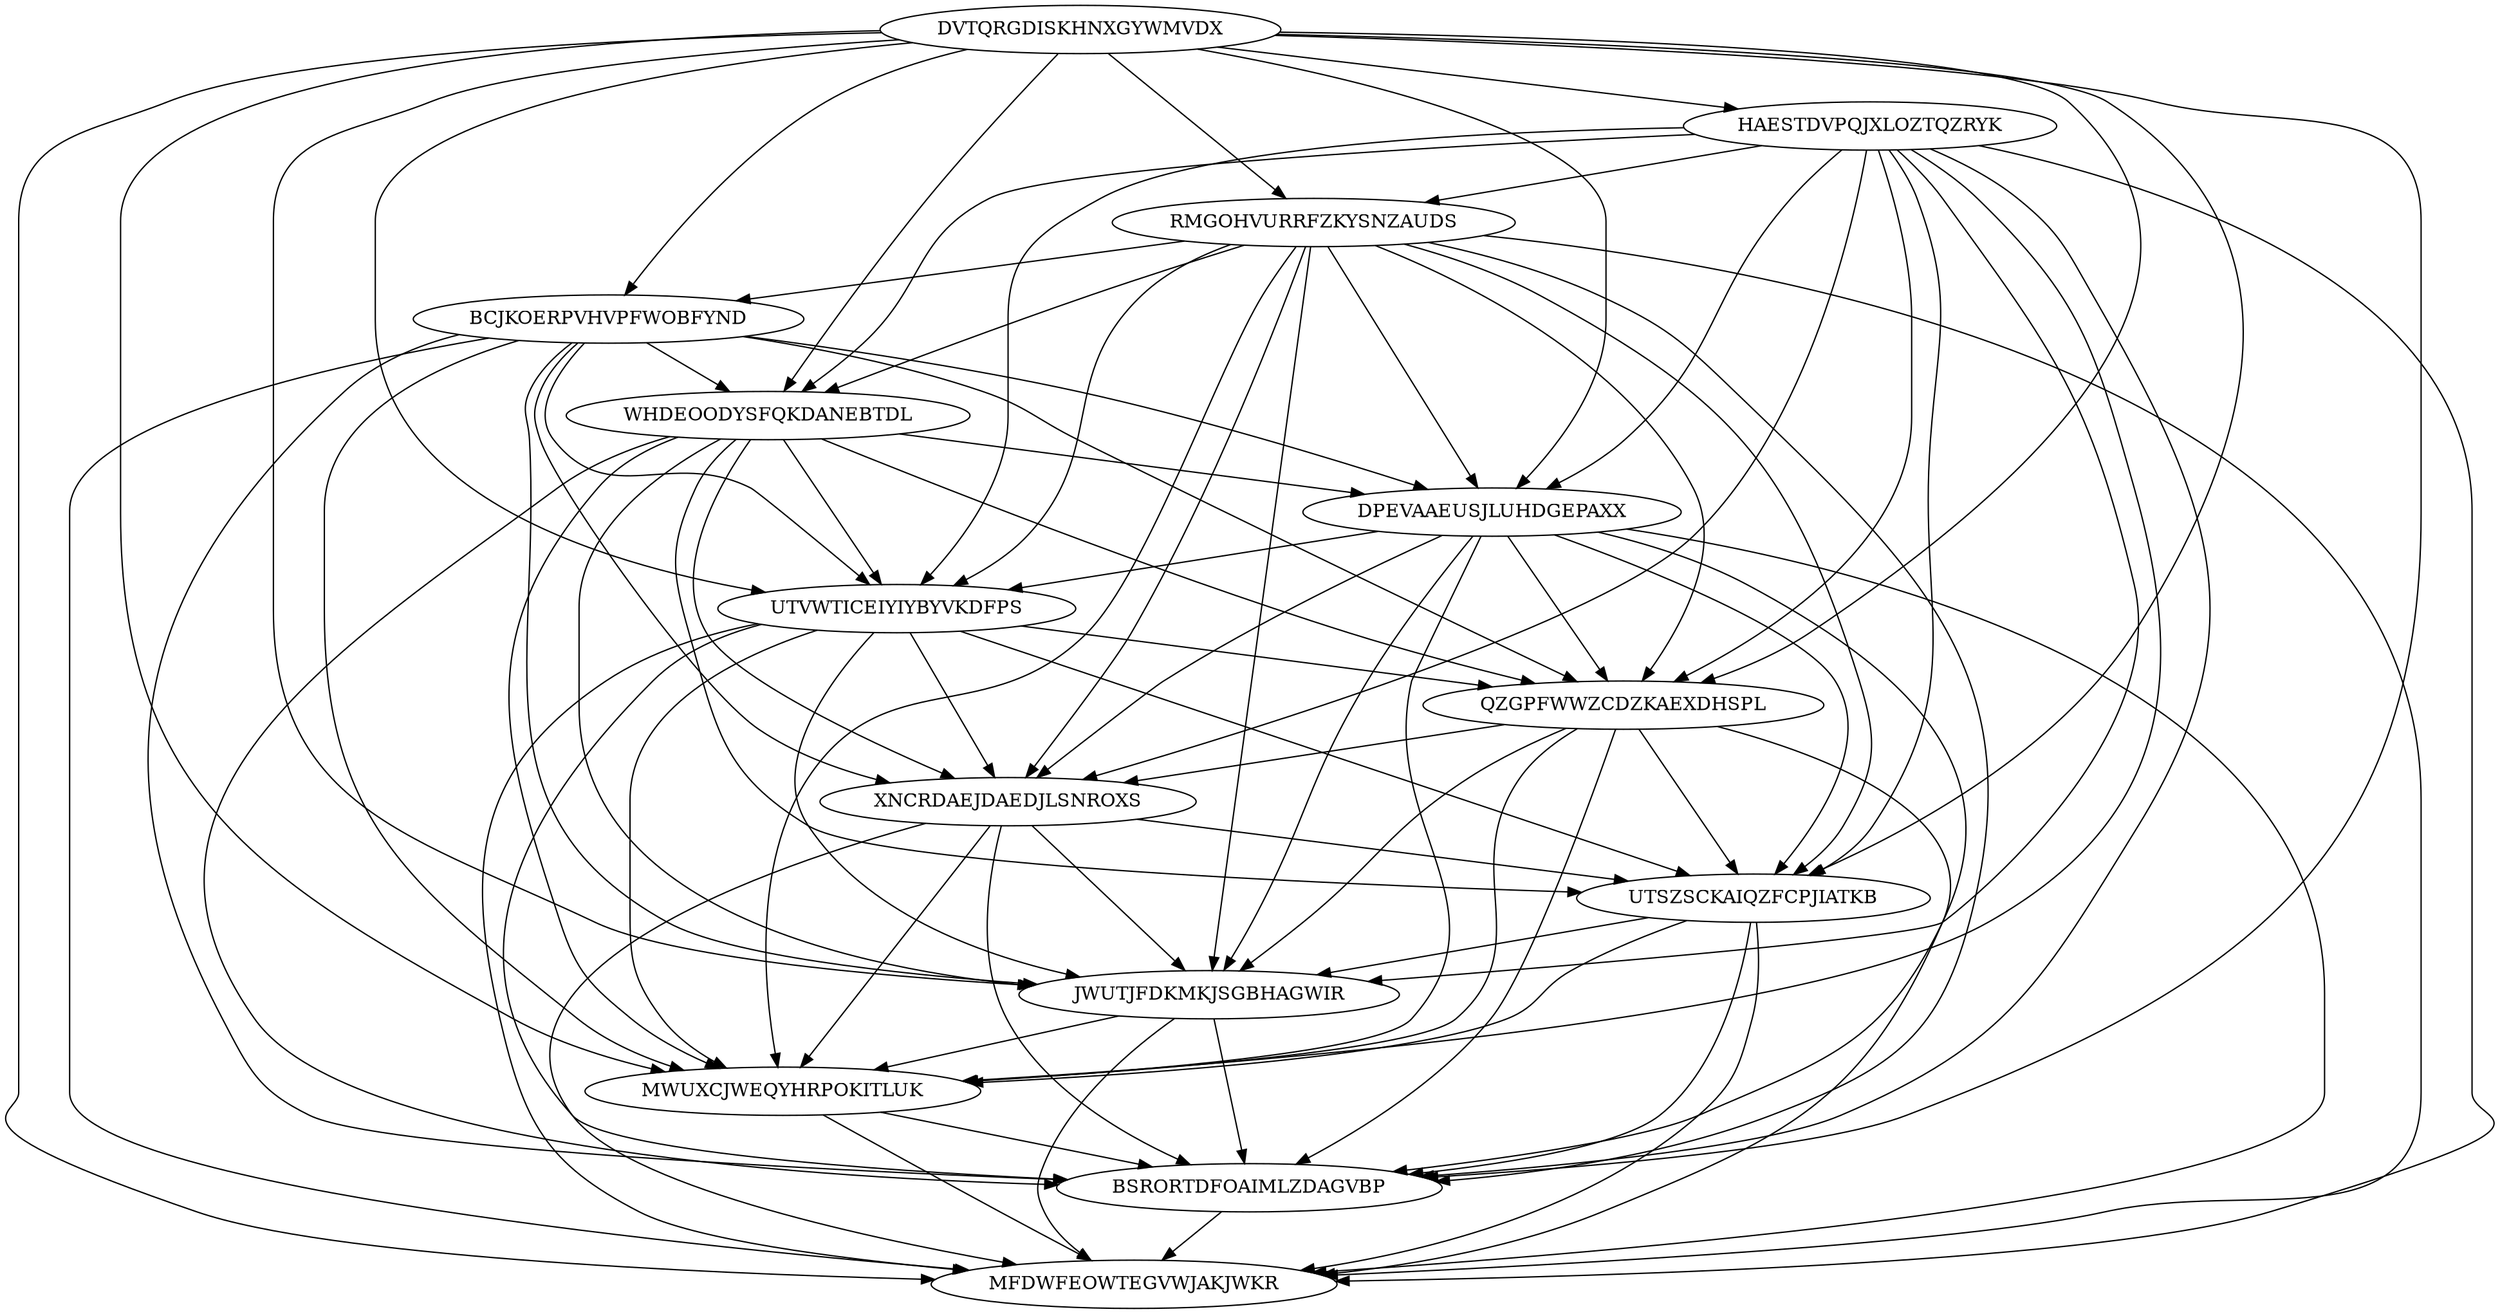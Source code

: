 digraph N14M87 {
	DVTQRGDISKHNXGYWMVDX	[Weight=11];
	HAESTDVPQJXLOZTQZRYK	[Weight=10];
	RMGOHVURRFZKYSNZAUDS	[Weight=14];
	BCJKOERPVHVPFWOBFYND	[Weight=19];
	WHDEOODYSFQKDANEBTDL	[Weight=16];
	DPEVAAEUSJLUHDGEPAXX	[Weight=14];
	UTVWTICEIYIYBYVKDFPS	[Weight=20];
	QZGPFWWZCDZKAEXDHSPL	[Weight=13];
	XNCRDAEJDAEDJLSNROXS	[Weight=20];
	UTSZSCKAIQZFCPJIATKB	[Weight=13];
	JWUTJFDKMKJSGBHAGWIR	[Weight=16];
	MWUXCJWEQYHRPOKITLUK	[Weight=15];
	BSRORTDFOAIMLZDAGVBP	[Weight=11];
	MFDWFEOWTEGVWJAKJWKR	[Weight=12];
	DVTQRGDISKHNXGYWMVDX -> DPEVAAEUSJLUHDGEPAXX [Weight=19];
	XNCRDAEJDAEDJLSNROXS -> BSRORTDFOAIMLZDAGVBP [Weight=17];
	BCJKOERPVHVPFWOBFYND -> JWUTJFDKMKJSGBHAGWIR [Weight=14];
	HAESTDVPQJXLOZTQZRYK -> UTVWTICEIYIYBYVKDFPS [Weight=20];
	DVTQRGDISKHNXGYWMVDX -> QZGPFWWZCDZKAEXDHSPL [Weight=11];
	BCJKOERPVHVPFWOBFYND -> QZGPFWWZCDZKAEXDHSPL [Weight=10];
	DVTQRGDISKHNXGYWMVDX -> MFDWFEOWTEGVWJAKJWKR [Weight=15];
	DPEVAAEUSJLUHDGEPAXX -> BSRORTDFOAIMLZDAGVBP [Weight=17];
	MWUXCJWEQYHRPOKITLUK -> MFDWFEOWTEGVWJAKJWKR [Weight=20];
	BCJKOERPVHVPFWOBFYND -> DPEVAAEUSJLUHDGEPAXX [Weight=20];
	UTVWTICEIYIYBYVKDFPS -> BSRORTDFOAIMLZDAGVBP [Weight=12];
	JWUTJFDKMKJSGBHAGWIR -> MFDWFEOWTEGVWJAKJWKR [Weight=17];
	DVTQRGDISKHNXGYWMVDX -> WHDEOODYSFQKDANEBTDL [Weight=19];
	RMGOHVURRFZKYSNZAUDS -> BSRORTDFOAIMLZDAGVBP [Weight=18];
	DVTQRGDISKHNXGYWMVDX -> RMGOHVURRFZKYSNZAUDS [Weight=11];
	BSRORTDFOAIMLZDAGVBP -> MFDWFEOWTEGVWJAKJWKR [Weight=14];
	HAESTDVPQJXLOZTQZRYK -> UTSZSCKAIQZFCPJIATKB [Weight=16];
	RMGOHVURRFZKYSNZAUDS -> MWUXCJWEQYHRPOKITLUK [Weight=12];
	UTVWTICEIYIYBYVKDFPS -> XNCRDAEJDAEDJLSNROXS [Weight=16];
	RMGOHVURRFZKYSNZAUDS -> DPEVAAEUSJLUHDGEPAXX [Weight=11];
	XNCRDAEJDAEDJLSNROXS -> UTSZSCKAIQZFCPJIATKB [Weight=18];
	DVTQRGDISKHNXGYWMVDX -> MWUXCJWEQYHRPOKITLUK [Weight=18];
	WHDEOODYSFQKDANEBTDL -> MWUXCJWEQYHRPOKITLUK [Weight=15];
	RMGOHVURRFZKYSNZAUDS -> XNCRDAEJDAEDJLSNROXS [Weight=16];
	HAESTDVPQJXLOZTQZRYK -> RMGOHVURRFZKYSNZAUDS [Weight=15];
	BCJKOERPVHVPFWOBFYND -> BSRORTDFOAIMLZDAGVBP [Weight=18];
	DPEVAAEUSJLUHDGEPAXX -> JWUTJFDKMKJSGBHAGWIR [Weight=10];
	QZGPFWWZCDZKAEXDHSPL -> BSRORTDFOAIMLZDAGVBP [Weight=13];
	BCJKOERPVHVPFWOBFYND -> UTVWTICEIYIYBYVKDFPS [Weight=11];
	MWUXCJWEQYHRPOKITLUK -> BSRORTDFOAIMLZDAGVBP [Weight=16];
	DPEVAAEUSJLUHDGEPAXX -> UTVWTICEIYIYBYVKDFPS [Weight=16];
	XNCRDAEJDAEDJLSNROXS -> MFDWFEOWTEGVWJAKJWKR [Weight=15];
	DVTQRGDISKHNXGYWMVDX -> UTSZSCKAIQZFCPJIATKB [Weight=11];
	UTVWTICEIYIYBYVKDFPS -> MFDWFEOWTEGVWJAKJWKR [Weight=15];
	WHDEOODYSFQKDANEBTDL -> BSRORTDFOAIMLZDAGVBP [Weight=16];
	UTVWTICEIYIYBYVKDFPS -> QZGPFWWZCDZKAEXDHSPL [Weight=18];
	BCJKOERPVHVPFWOBFYND -> WHDEOODYSFQKDANEBTDL [Weight=11];
	UTSZSCKAIQZFCPJIATKB -> JWUTJFDKMKJSGBHAGWIR [Weight=11];
	DPEVAAEUSJLUHDGEPAXX -> MFDWFEOWTEGVWJAKJWKR [Weight=16];
	DPEVAAEUSJLUHDGEPAXX -> MWUXCJWEQYHRPOKITLUK [Weight=20];
	DVTQRGDISKHNXGYWMVDX -> UTVWTICEIYIYBYVKDFPS [Weight=19];
	RMGOHVURRFZKYSNZAUDS -> UTVWTICEIYIYBYVKDFPS [Weight=20];
	WHDEOODYSFQKDANEBTDL -> JWUTJFDKMKJSGBHAGWIR [Weight=18];
	DPEVAAEUSJLUHDGEPAXX -> XNCRDAEJDAEDJLSNROXS [Weight=16];
	UTSZSCKAIQZFCPJIATKB -> BSRORTDFOAIMLZDAGVBP [Weight=14];
	UTSZSCKAIQZFCPJIATKB -> MWUXCJWEQYHRPOKITLUK [Weight=12];
	HAESTDVPQJXLOZTQZRYK -> QZGPFWWZCDZKAEXDHSPL [Weight=18];
	BCJKOERPVHVPFWOBFYND -> XNCRDAEJDAEDJLSNROXS [Weight=20];
	WHDEOODYSFQKDANEBTDL -> UTVWTICEIYIYBYVKDFPS [Weight=16];
	QZGPFWWZCDZKAEXDHSPL -> MWUXCJWEQYHRPOKITLUK [Weight=14];
	DVTQRGDISKHNXGYWMVDX -> BCJKOERPVHVPFWOBFYND [Weight=14];
	HAESTDVPQJXLOZTQZRYK -> DPEVAAEUSJLUHDGEPAXX [Weight=12];
	RMGOHVURRFZKYSNZAUDS -> WHDEOODYSFQKDANEBTDL [Weight=20];
	BCJKOERPVHVPFWOBFYND -> MFDWFEOWTEGVWJAKJWKR [Weight=18];
	WHDEOODYSFQKDANEBTDL -> XNCRDAEJDAEDJLSNROXS [Weight=15];
	JWUTJFDKMKJSGBHAGWIR -> MWUXCJWEQYHRPOKITLUK [Weight=10];
	UTSZSCKAIQZFCPJIATKB -> MFDWFEOWTEGVWJAKJWKR [Weight=11];
	QZGPFWWZCDZKAEXDHSPL -> JWUTJFDKMKJSGBHAGWIR [Weight=11];
	RMGOHVURRFZKYSNZAUDS -> MFDWFEOWTEGVWJAKJWKR [Weight=13];
	WHDEOODYSFQKDANEBTDL -> DPEVAAEUSJLUHDGEPAXX [Weight=12];
	JWUTJFDKMKJSGBHAGWIR -> BSRORTDFOAIMLZDAGVBP [Weight=18];
	HAESTDVPQJXLOZTQZRYK -> XNCRDAEJDAEDJLSNROXS [Weight=10];
	HAESTDVPQJXLOZTQZRYK -> WHDEOODYSFQKDANEBTDL [Weight=18];
	BCJKOERPVHVPFWOBFYND -> MWUXCJWEQYHRPOKITLUK [Weight=19];
	QZGPFWWZCDZKAEXDHSPL -> UTSZSCKAIQZFCPJIATKB [Weight=15];
	DPEVAAEUSJLUHDGEPAXX -> QZGPFWWZCDZKAEXDHSPL [Weight=16];
	RMGOHVURRFZKYSNZAUDS -> JWUTJFDKMKJSGBHAGWIR [Weight=11];
	DVTQRGDISKHNXGYWMVDX -> JWUTJFDKMKJSGBHAGWIR [Weight=18];
	DPEVAAEUSJLUHDGEPAXX -> UTSZSCKAIQZFCPJIATKB [Weight=12];
	RMGOHVURRFZKYSNZAUDS -> QZGPFWWZCDZKAEXDHSPL [Weight=10];
	UTVWTICEIYIYBYVKDFPS -> MWUXCJWEQYHRPOKITLUK [Weight=18];
	DVTQRGDISKHNXGYWMVDX -> BSRORTDFOAIMLZDAGVBP [Weight=14];
	QZGPFWWZCDZKAEXDHSPL -> MFDWFEOWTEGVWJAKJWKR [Weight=19];
	UTVWTICEIYIYBYVKDFPS -> UTSZSCKAIQZFCPJIATKB [Weight=15];
	HAESTDVPQJXLOZTQZRYK -> MWUXCJWEQYHRPOKITLUK [Weight=14];
	RMGOHVURRFZKYSNZAUDS -> BCJKOERPVHVPFWOBFYND [Weight=19];
	QZGPFWWZCDZKAEXDHSPL -> XNCRDAEJDAEDJLSNROXS [Weight=12];
	XNCRDAEJDAEDJLSNROXS -> MWUXCJWEQYHRPOKITLUK [Weight=14];
	HAESTDVPQJXLOZTQZRYK -> JWUTJFDKMKJSGBHAGWIR [Weight=13];
	DVTQRGDISKHNXGYWMVDX -> HAESTDVPQJXLOZTQZRYK [Weight=19];
	WHDEOODYSFQKDANEBTDL -> UTSZSCKAIQZFCPJIATKB [Weight=15];
	HAESTDVPQJXLOZTQZRYK -> MFDWFEOWTEGVWJAKJWKR [Weight=12];
	RMGOHVURRFZKYSNZAUDS -> UTSZSCKAIQZFCPJIATKB [Weight=20];
	UTVWTICEIYIYBYVKDFPS -> JWUTJFDKMKJSGBHAGWIR [Weight=14];
	WHDEOODYSFQKDANEBTDL -> QZGPFWWZCDZKAEXDHSPL [Weight=18];
	XNCRDAEJDAEDJLSNROXS -> JWUTJFDKMKJSGBHAGWIR [Weight=17];
	HAESTDVPQJXLOZTQZRYK -> BSRORTDFOAIMLZDAGVBP [Weight=15];
}
